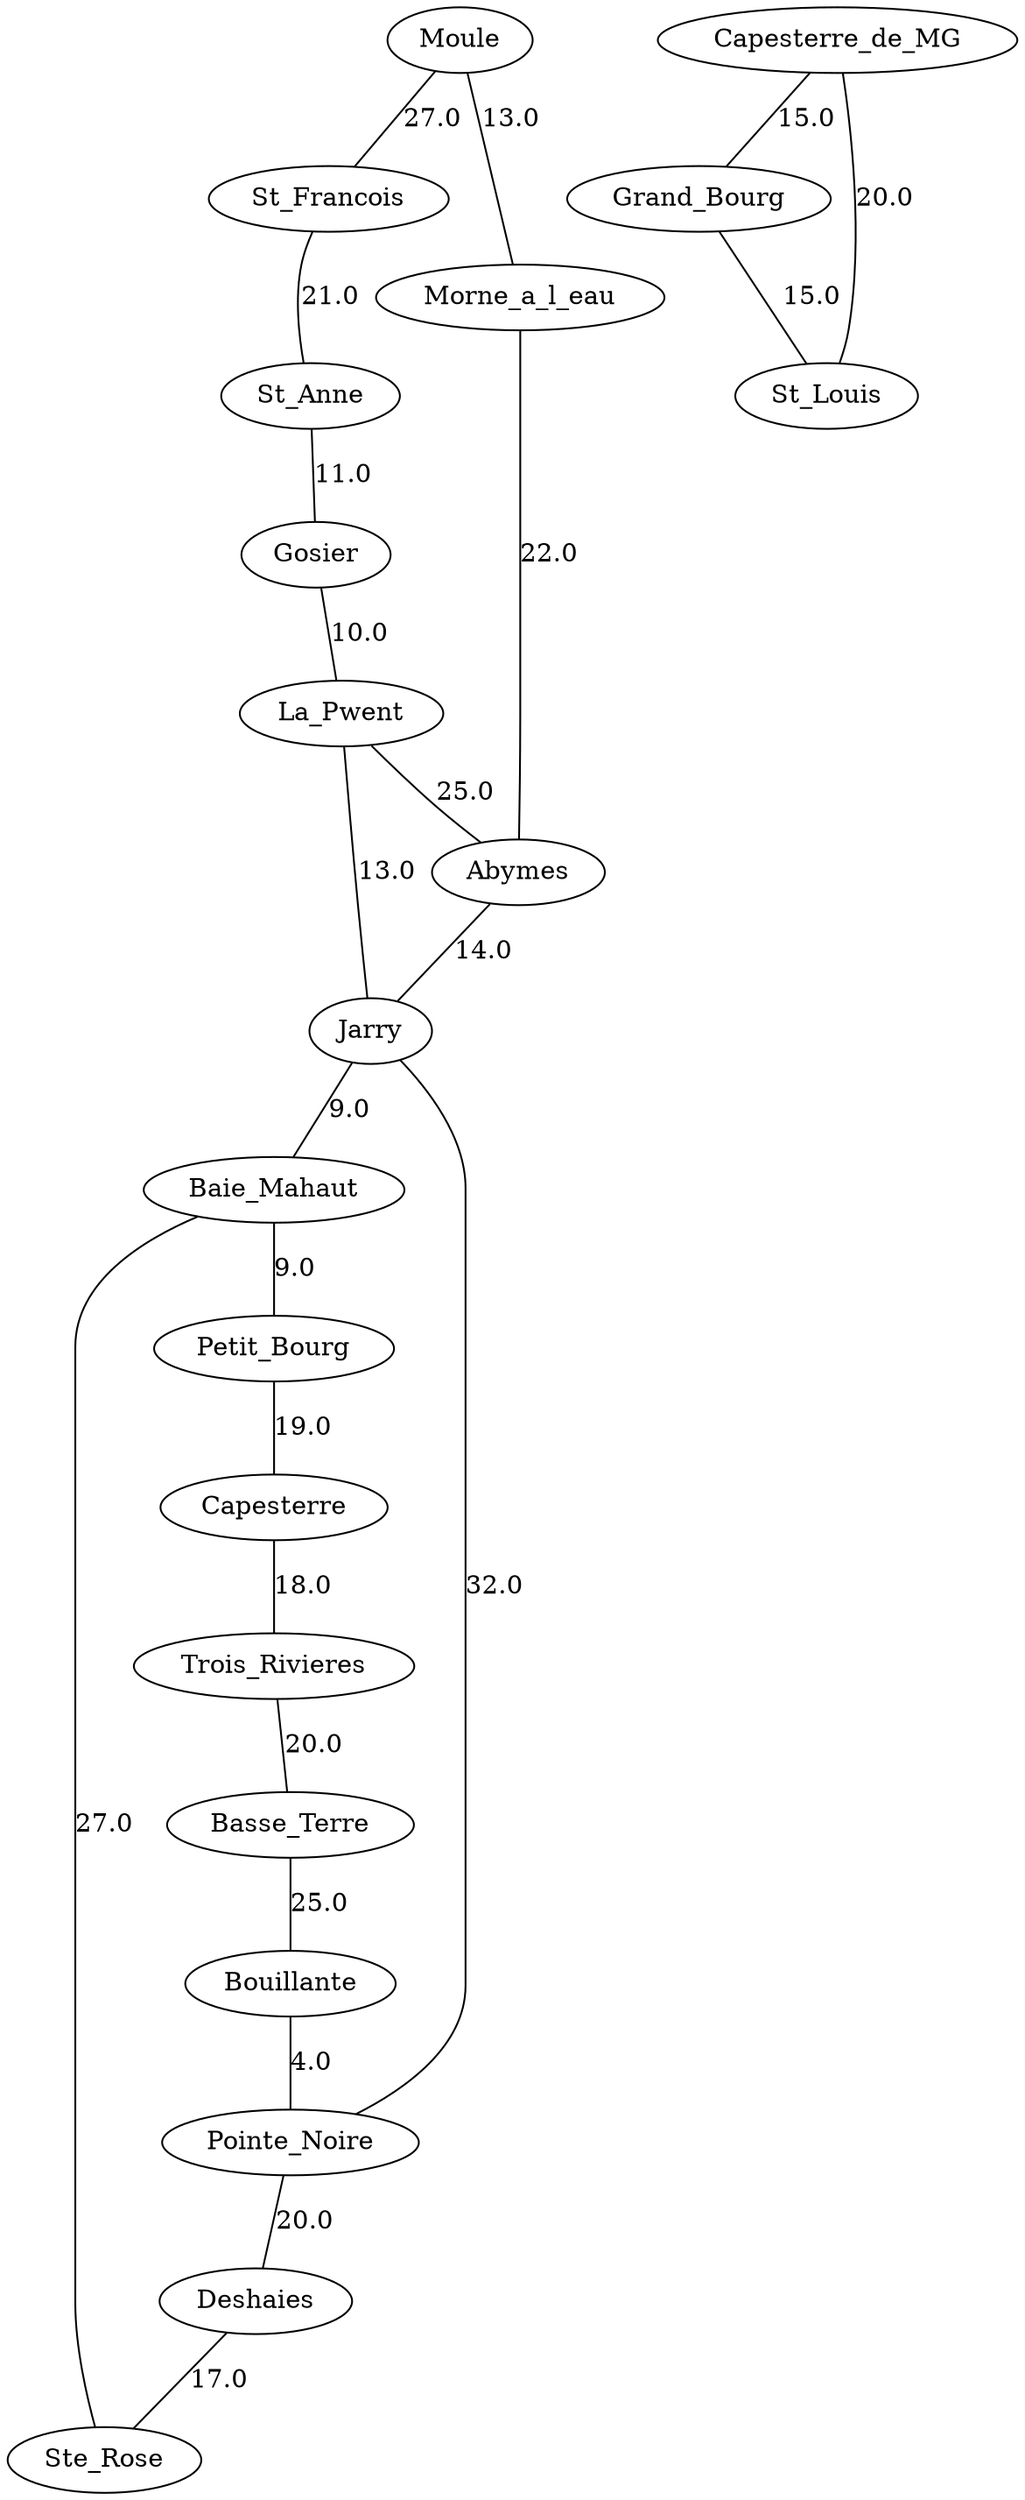 graph GwadaRoads {
	Moule -- St_Francois[ label = "27.0"];
	Moule -- Morne_a_l_eau[ label = "13.0"];
	St_Francois -- St_Anne[ label = "21.0"];
	St_Anne -- Gosier[ label = "11.0"];
	Gosier -- La_Pwent[ label = "10.0"];
	La_Pwent -- Abymes[ label = "25.0"];
	La_Pwent -- Jarry[ label = "13.0"];
	Morne_a_l_eau -- Abymes[ label = "22.0"];
	Abymes -- Jarry[ label = "14.0"];
	Jarry -- Baie_Mahaut[ label = "9.0"];
	Jarry -- Pointe_Noire[ label = "32.0"];
	Baie_Mahaut -- Petit_Bourg[ label = "9.0"];
	Baie_Mahaut -- Ste_Rose[ label = "27.0"];
	Petit_Bourg -- Capesterre[ label = "19.0"];
	Capesterre -- Trois_Rivieres[ label = "18.0"];
	Trois_Rivieres -- Basse_Terre[ label = "20.0"];
	Basse_Terre -- Bouillante[ label = "25.0"];
	Bouillante -- Pointe_Noire[ label = "4.0"];
	Pointe_Noire -- Deshaies[ label = "20.0"];
	Deshaies -- Ste_Rose[ label = "17.0"];
	Capesterre_de_MG -- Grand_Bourg[ label = "15.0"];
	Capesterre_de_MG -- St_Louis[ label = "20.0"];
	Grand_Bourg -- St_Louis[ label = "15.0"];
}